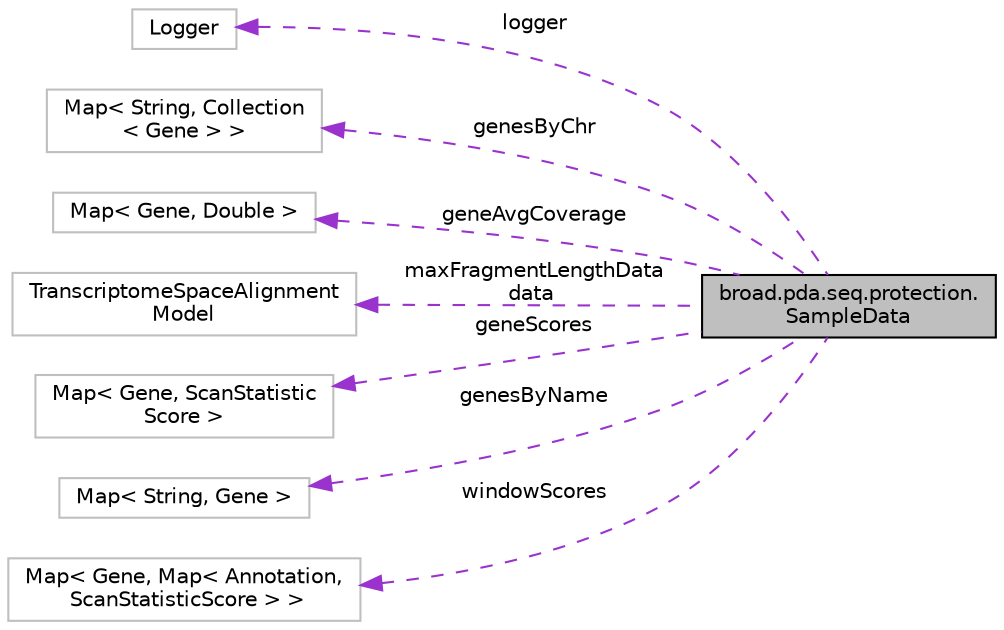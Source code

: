 digraph "broad.pda.seq.protection.SampleData"
{
  edge [fontname="Helvetica",fontsize="10",labelfontname="Helvetica",labelfontsize="10"];
  node [fontname="Helvetica",fontsize="10",shape=record];
  rankdir="LR";
  Node1 [label="broad.pda.seq.protection.\lSampleData",height=0.2,width=0.4,color="black", fillcolor="grey75", style="filled" fontcolor="black"];
  Node2 -> Node1 [dir="back",color="darkorchid3",fontsize="10",style="dashed",label=" logger" ];
  Node2 [label="Logger",height=0.2,width=0.4,color="grey75", fillcolor="white", style="filled"];
  Node3 -> Node1 [dir="back",color="darkorchid3",fontsize="10",style="dashed",label=" genesByChr" ];
  Node3 [label="Map\< String, Collection\l\< Gene \> \>",height=0.2,width=0.4,color="grey75", fillcolor="white", style="filled"];
  Node4 -> Node1 [dir="back",color="darkorchid3",fontsize="10",style="dashed",label=" geneAvgCoverage" ];
  Node4 [label="Map\< Gene, Double \>",height=0.2,width=0.4,color="grey75", fillcolor="white", style="filled"];
  Node5 -> Node1 [dir="back",color="darkorchid3",fontsize="10",style="dashed",label=" maxFragmentLengthData\ndata" ];
  Node5 [label="TranscriptomeSpaceAlignment\lModel",height=0.2,width=0.4,color="grey75", fillcolor="white", style="filled"];
  Node6 -> Node1 [dir="back",color="darkorchid3",fontsize="10",style="dashed",label=" geneScores" ];
  Node6 [label="Map\< Gene, ScanStatistic\lScore \>",height=0.2,width=0.4,color="grey75", fillcolor="white", style="filled"];
  Node7 -> Node1 [dir="back",color="darkorchid3",fontsize="10",style="dashed",label=" genesByName" ];
  Node7 [label="Map\< String, Gene \>",height=0.2,width=0.4,color="grey75", fillcolor="white", style="filled"];
  Node8 -> Node1 [dir="back",color="darkorchid3",fontsize="10",style="dashed",label=" windowScores" ];
  Node8 [label="Map\< Gene, Map\< Annotation,\l ScanStatisticScore \> \>",height=0.2,width=0.4,color="grey75", fillcolor="white", style="filled"];
}

